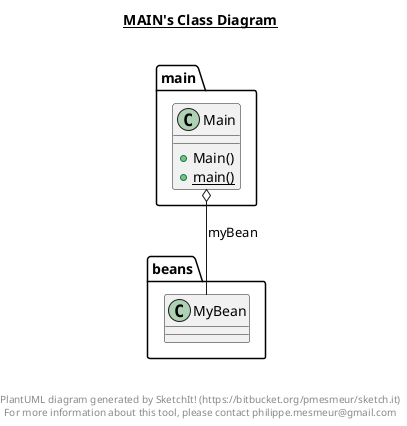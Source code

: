 @startuml

title __MAIN's Class Diagram__\n

  namespace main {
    class main.Main {
        + Main()
        {static} + main()
    }
  }
  

  main.Main o-- beans.MyBean : myBean


right footer


PlantUML diagram generated by SketchIt! (https://bitbucket.org/pmesmeur/sketch.it)
For more information about this tool, please contact philippe.mesmeur@gmail.com
endfooter

@enduml
